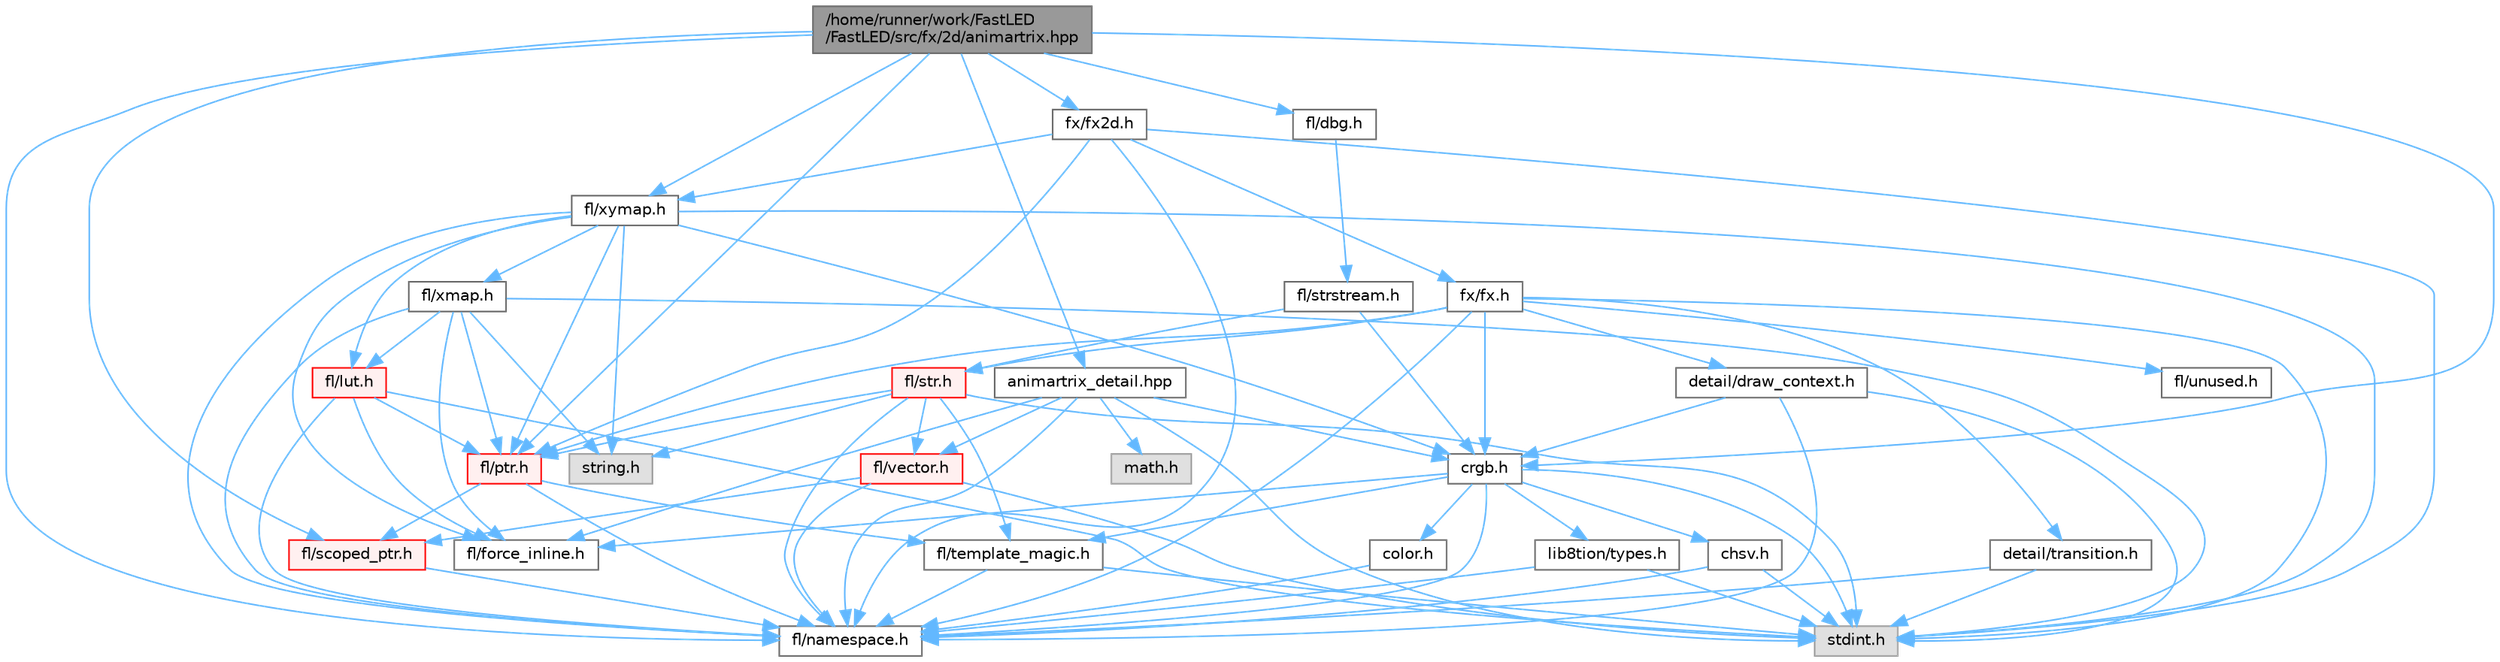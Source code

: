 digraph "/home/runner/work/FastLED/FastLED/src/fx/2d/animartrix.hpp"
{
 // LATEX_PDF_SIZE
  bgcolor="transparent";
  edge [fontname=Helvetica,fontsize=10,labelfontname=Helvetica,labelfontsize=10];
  node [fontname=Helvetica,fontsize=10,shape=box,height=0.2,width=0.4];
  Node1 [id="Node000001",label="/home/runner/work/FastLED\l/FastLED/src/fx/2d/animartrix.hpp",height=0.2,width=0.4,color="gray40", fillcolor="grey60", style="filled", fontcolor="black",tooltip=" "];
  Node1 -> Node2 [id="edge1_Node000001_Node000002",color="steelblue1",style="solid",tooltip=" "];
  Node2 [id="Node000002",label="crgb.h",height=0.2,width=0.4,color="grey40", fillcolor="white", style="filled",URL="$db/dd1/crgb_8h.html",tooltip="Defines the red, green, and blue (RGB) pixel struct."];
  Node2 -> Node3 [id="edge2_Node000002_Node000003",color="steelblue1",style="solid",tooltip=" "];
  Node3 [id="Node000003",label="stdint.h",height=0.2,width=0.4,color="grey60", fillcolor="#E0E0E0", style="filled",tooltip=" "];
  Node2 -> Node4 [id="edge3_Node000002_Node000004",color="steelblue1",style="solid",tooltip=" "];
  Node4 [id="Node000004",label="chsv.h",height=0.2,width=0.4,color="grey40", fillcolor="white", style="filled",URL="$d8/dd0/chsv_8h.html",tooltip="Defines the hue, saturation, and value (HSV) pixel struct."];
  Node4 -> Node3 [id="edge4_Node000004_Node000003",color="steelblue1",style="solid",tooltip=" "];
  Node4 -> Node5 [id="edge5_Node000004_Node000005",color="steelblue1",style="solid",tooltip=" "];
  Node5 [id="Node000005",label="fl/namespace.h",height=0.2,width=0.4,color="grey40", fillcolor="white", style="filled",URL="$df/d2a/namespace_8h.html",tooltip="Implements the FastLED namespace macros."];
  Node2 -> Node5 [id="edge6_Node000002_Node000005",color="steelblue1",style="solid",tooltip=" "];
  Node2 -> Node6 [id="edge7_Node000002_Node000006",color="steelblue1",style="solid",tooltip=" "];
  Node6 [id="Node000006",label="color.h",height=0.2,width=0.4,color="grey40", fillcolor="white", style="filled",URL="$d2/d6b/src_2color_8h.html",tooltip="Contains definitions for color correction and temperature."];
  Node6 -> Node5 [id="edge8_Node000006_Node000005",color="steelblue1",style="solid",tooltip=" "];
  Node2 -> Node7 [id="edge9_Node000002_Node000007",color="steelblue1",style="solid",tooltip=" "];
  Node7 [id="Node000007",label="lib8tion/types.h",height=0.2,width=0.4,color="grey40", fillcolor="white", style="filled",URL="$d9/ddf/lib8tion_2types_8h.html",tooltip="Defines fractional types used for lib8tion functions."];
  Node7 -> Node3 [id="edge10_Node000007_Node000003",color="steelblue1",style="solid",tooltip=" "];
  Node7 -> Node5 [id="edge11_Node000007_Node000005",color="steelblue1",style="solid",tooltip=" "];
  Node2 -> Node8 [id="edge12_Node000002_Node000008",color="steelblue1",style="solid",tooltip=" "];
  Node8 [id="Node000008",label="fl/force_inline.h",height=0.2,width=0.4,color="grey40", fillcolor="white", style="filled",URL="$d8/d2d/fl_2force__inline_8h.html",tooltip=" "];
  Node2 -> Node9 [id="edge13_Node000002_Node000009",color="steelblue1",style="solid",tooltip=" "];
  Node9 [id="Node000009",label="fl/template_magic.h",height=0.2,width=0.4,color="grey40", fillcolor="white", style="filled",URL="$d8/d0c/template__magic_8h.html",tooltip=" "];
  Node9 -> Node3 [id="edge14_Node000009_Node000003",color="steelblue1",style="solid",tooltip=" "];
  Node9 -> Node5 [id="edge15_Node000009_Node000005",color="steelblue1",style="solid",tooltip=" "];
  Node1 -> Node10 [id="edge16_Node000001_Node000010",color="steelblue1",style="solid",tooltip=" "];
  Node10 [id="Node000010",label="fx/fx2d.h",height=0.2,width=0.4,color="grey40", fillcolor="white", style="filled",URL="$d9/d43/fx2d_8h.html",tooltip=" "];
  Node10 -> Node3 [id="edge17_Node000010_Node000003",color="steelblue1",style="solid",tooltip=" "];
  Node10 -> Node11 [id="edge18_Node000010_Node000011",color="steelblue1",style="solid",tooltip=" "];
  Node11 [id="Node000011",label="fl/xymap.h",height=0.2,width=0.4,color="grey40", fillcolor="white", style="filled",URL="$d6/dc9/fl_2xymap_8h.html",tooltip=" "];
  Node11 -> Node3 [id="edge19_Node000011_Node000003",color="steelblue1",style="solid",tooltip=" "];
  Node11 -> Node12 [id="edge20_Node000011_Node000012",color="steelblue1",style="solid",tooltip=" "];
  Node12 [id="Node000012",label="string.h",height=0.2,width=0.4,color="grey60", fillcolor="#E0E0E0", style="filled",tooltip=" "];
  Node11 -> Node2 [id="edge21_Node000011_Node000002",color="steelblue1",style="solid",tooltip=" "];
  Node11 -> Node8 [id="edge22_Node000011_Node000008",color="steelblue1",style="solid",tooltip=" "];
  Node11 -> Node13 [id="edge23_Node000011_Node000013",color="steelblue1",style="solid",tooltip=" "];
  Node13 [id="Node000013",label="fl/lut.h",height=0.2,width=0.4,color="red", fillcolor="#FFF0F0", style="filled",URL="$d3/db6/fl_2lut_8h.html",tooltip=" "];
  Node13 -> Node3 [id="edge24_Node000013_Node000003",color="steelblue1",style="solid",tooltip=" "];
  Node13 -> Node14 [id="edge25_Node000013_Node000014",color="steelblue1",style="solid",tooltip=" "];
  Node14 [id="Node000014",label="fl/ptr.h",height=0.2,width=0.4,color="red", fillcolor="#FFF0F0", style="filled",URL="$d7/df1/fl_2ptr_8h.html",tooltip=" "];
  Node14 -> Node5 [id="edge26_Node000014_Node000005",color="steelblue1",style="solid",tooltip=" "];
  Node14 -> Node16 [id="edge27_Node000014_Node000016",color="steelblue1",style="solid",tooltip=" "];
  Node16 [id="Node000016",label="fl/scoped_ptr.h",height=0.2,width=0.4,color="red", fillcolor="#FFF0F0", style="filled",URL="$df/d28/fl_2scoped__ptr_8h.html",tooltip=" "];
  Node16 -> Node5 [id="edge28_Node000016_Node000005",color="steelblue1",style="solid",tooltip=" "];
  Node14 -> Node9 [id="edge29_Node000014_Node000009",color="steelblue1",style="solid",tooltip=" "];
  Node13 -> Node8 [id="edge30_Node000013_Node000008",color="steelblue1",style="solid",tooltip=" "];
  Node13 -> Node5 [id="edge31_Node000013_Node000005",color="steelblue1",style="solid",tooltip=" "];
  Node11 -> Node14 [id="edge32_Node000011_Node000014",color="steelblue1",style="solid",tooltip=" "];
  Node11 -> Node18 [id="edge33_Node000011_Node000018",color="steelblue1",style="solid",tooltip=" "];
  Node18 [id="Node000018",label="fl/xmap.h",height=0.2,width=0.4,color="grey40", fillcolor="white", style="filled",URL="$d5/d22/fl_2xmap_8h.html",tooltip=" "];
  Node18 -> Node3 [id="edge34_Node000018_Node000003",color="steelblue1",style="solid",tooltip=" "];
  Node18 -> Node12 [id="edge35_Node000018_Node000012",color="steelblue1",style="solid",tooltip=" "];
  Node18 -> Node8 [id="edge36_Node000018_Node000008",color="steelblue1",style="solid",tooltip=" "];
  Node18 -> Node13 [id="edge37_Node000018_Node000013",color="steelblue1",style="solid",tooltip=" "];
  Node18 -> Node14 [id="edge38_Node000018_Node000014",color="steelblue1",style="solid",tooltip=" "];
  Node18 -> Node5 [id="edge39_Node000018_Node000005",color="steelblue1",style="solid",tooltip=" "];
  Node11 -> Node5 [id="edge40_Node000011_Node000005",color="steelblue1",style="solid",tooltip=" "];
  Node10 -> Node5 [id="edge41_Node000010_Node000005",color="steelblue1",style="solid",tooltip=" "];
  Node10 -> Node19 [id="edge42_Node000010_Node000019",color="steelblue1",style="solid",tooltip=" "];
  Node19 [id="Node000019",label="fx/fx.h",height=0.2,width=0.4,color="grey40", fillcolor="white", style="filled",URL="$d2/d0c/fx_8h.html",tooltip=" "];
  Node19 -> Node3 [id="edge43_Node000019_Node000003",color="steelblue1",style="solid",tooltip=" "];
  Node19 -> Node2 [id="edge44_Node000019_Node000002",color="steelblue1",style="solid",tooltip=" "];
  Node19 -> Node5 [id="edge45_Node000019_Node000005",color="steelblue1",style="solid",tooltip=" "];
  Node19 -> Node14 [id="edge46_Node000019_Node000014",color="steelblue1",style="solid",tooltip=" "];
  Node19 -> Node20 [id="edge47_Node000019_Node000020",color="steelblue1",style="solid",tooltip=" "];
  Node20 [id="Node000020",label="detail/draw_context.h",height=0.2,width=0.4,color="grey40", fillcolor="white", style="filled",URL="$db/ded/draw__context_8h.html",tooltip=" "];
  Node20 -> Node3 [id="edge48_Node000020_Node000003",color="steelblue1",style="solid",tooltip=" "];
  Node20 -> Node5 [id="edge49_Node000020_Node000005",color="steelblue1",style="solid",tooltip=" "];
  Node20 -> Node2 [id="edge50_Node000020_Node000002",color="steelblue1",style="solid",tooltip=" "];
  Node19 -> Node21 [id="edge51_Node000019_Node000021",color="steelblue1",style="solid",tooltip=" "];
  Node21 [id="Node000021",label="detail/transition.h",height=0.2,width=0.4,color="grey40", fillcolor="white", style="filled",URL="$d7/df7/transition_8h.html",tooltip=" "];
  Node21 -> Node3 [id="edge52_Node000021_Node000003",color="steelblue1",style="solid",tooltip=" "];
  Node21 -> Node5 [id="edge53_Node000021_Node000005",color="steelblue1",style="solid",tooltip=" "];
  Node19 -> Node22 [id="edge54_Node000019_Node000022",color="steelblue1",style="solid",tooltip=" "];
  Node22 [id="Node000022",label="fl/str.h",height=0.2,width=0.4,color="red", fillcolor="#FFF0F0", style="filled",URL="$dc/d0e/fl_2str_8h.html",tooltip=" "];
  Node22 -> Node12 [id="edge55_Node000022_Node000012",color="steelblue1",style="solid",tooltip=" "];
  Node22 -> Node3 [id="edge56_Node000022_Node000003",color="steelblue1",style="solid",tooltip=" "];
  Node22 -> Node14 [id="edge57_Node000022_Node000014",color="steelblue1",style="solid",tooltip=" "];
  Node22 -> Node9 [id="edge58_Node000022_Node000009",color="steelblue1",style="solid",tooltip=" "];
  Node22 -> Node23 [id="edge59_Node000022_Node000023",color="steelblue1",style="solid",tooltip=" "];
  Node23 [id="Node000023",label="fl/vector.h",height=0.2,width=0.4,color="red", fillcolor="#FFF0F0", style="filled",URL="$d6/d68/vector_8h.html",tooltip=" "];
  Node23 -> Node3 [id="edge60_Node000023_Node000003",color="steelblue1",style="solid",tooltip=" "];
  Node23 -> Node5 [id="edge61_Node000023_Node000005",color="steelblue1",style="solid",tooltip=" "];
  Node23 -> Node16 [id="edge62_Node000023_Node000016",color="steelblue1",style="solid",tooltip=" "];
  Node22 -> Node5 [id="edge63_Node000022_Node000005",color="steelblue1",style="solid",tooltip=" "];
  Node19 -> Node27 [id="edge64_Node000019_Node000027",color="steelblue1",style="solid",tooltip=" "];
  Node27 [id="Node000027",label="fl/unused.h",height=0.2,width=0.4,color="grey40", fillcolor="white", style="filled",URL="$d8/d4b/unused_8h.html",tooltip=" "];
  Node10 -> Node14 [id="edge65_Node000010_Node000014",color="steelblue1",style="solid",tooltip=" "];
  Node1 -> Node5 [id="edge66_Node000001_Node000005",color="steelblue1",style="solid",tooltip=" "];
  Node1 -> Node14 [id="edge67_Node000001_Node000014",color="steelblue1",style="solid",tooltip=" "];
  Node1 -> Node16 [id="edge68_Node000001_Node000016",color="steelblue1",style="solid",tooltip=" "];
  Node1 -> Node28 [id="edge69_Node000001_Node000028",color="steelblue1",style="solid",tooltip=" "];
  Node28 [id="Node000028",label="fl/dbg.h",height=0.2,width=0.4,color="grey40", fillcolor="white", style="filled",URL="$d6/d01/dbg_8h.html",tooltip=" "];
  Node28 -> Node29 [id="edge70_Node000028_Node000029",color="steelblue1",style="solid",tooltip=" "];
  Node29 [id="Node000029",label="fl/strstream.h",height=0.2,width=0.4,color="grey40", fillcolor="white", style="filled",URL="$d8/d00/strstream_8h.html",tooltip=" "];
  Node29 -> Node2 [id="edge71_Node000029_Node000002",color="steelblue1",style="solid",tooltip=" "];
  Node29 -> Node22 [id="edge72_Node000029_Node000022",color="steelblue1",style="solid",tooltip=" "];
  Node1 -> Node11 [id="edge73_Node000001_Node000011",color="steelblue1",style="solid",tooltip=" "];
  Node1 -> Node30 [id="edge74_Node000001_Node000030",color="steelblue1",style="solid",tooltip=" "];
  Node30 [id="Node000030",label="animartrix_detail.hpp",height=0.2,width=0.4,color="grey40", fillcolor="white", style="filled",URL="$d3/d3b/animartrix__detail_8hpp.html",tooltip=" "];
  Node30 -> Node23 [id="edge75_Node000030_Node000023",color="steelblue1",style="solid",tooltip=" "];
  Node30 -> Node31 [id="edge76_Node000030_Node000031",color="steelblue1",style="solid",tooltip=" "];
  Node31 [id="Node000031",label="math.h",height=0.2,width=0.4,color="grey60", fillcolor="#E0E0E0", style="filled",tooltip=" "];
  Node30 -> Node3 [id="edge77_Node000030_Node000003",color="steelblue1",style="solid",tooltip=" "];
  Node30 -> Node8 [id="edge78_Node000030_Node000008",color="steelblue1",style="solid",tooltip=" "];
  Node30 -> Node2 [id="edge79_Node000030_Node000002",color="steelblue1",style="solid",tooltip=" "];
  Node30 -> Node5 [id="edge80_Node000030_Node000005",color="steelblue1",style="solid",tooltip=" "];
}

